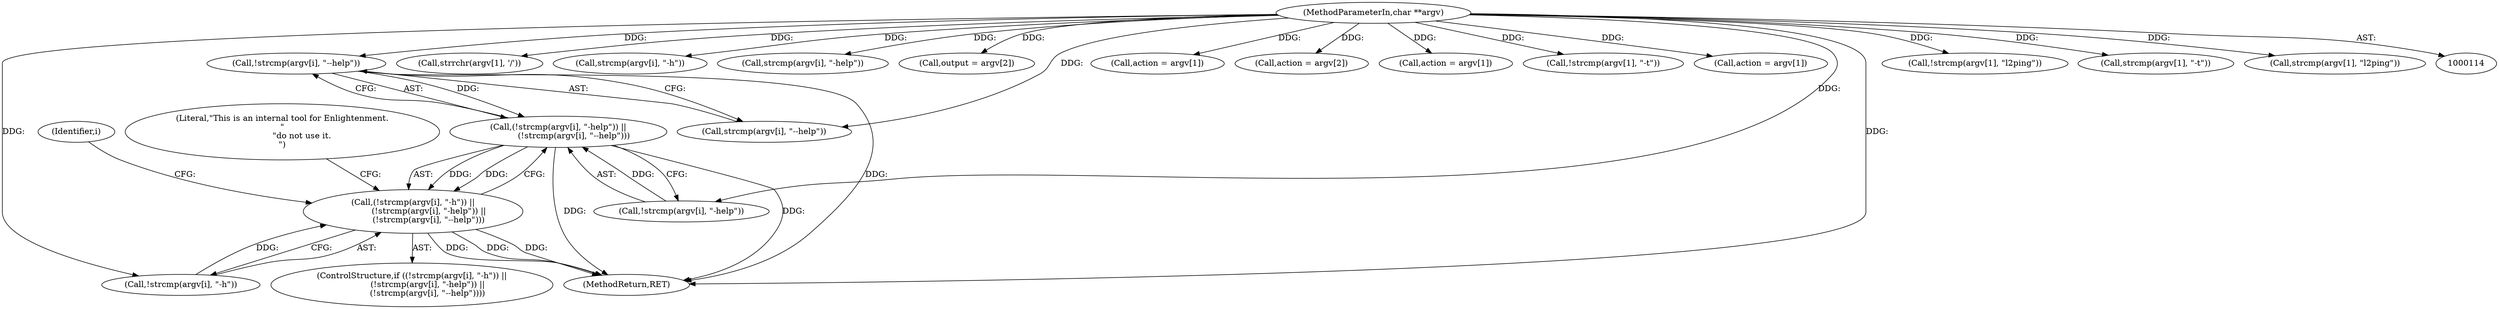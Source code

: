 digraph "0_enlightment_666df815cd86a50343859bce36c5cf968c5f38b0@API" {
"1000166" [label="(Call,!strcmp(argv[i], \"--help\"))"];
"1000116" [label="(MethodParameterIn,char **argv)"];
"1000159" [label="(Call,(!strcmp(argv[i], \"-help\")) ||\n            (!strcmp(argv[i], \"--help\")))"];
"1000152" [label="(Call,(!strcmp(argv[i], \"-h\")) ||\n            (!strcmp(argv[i], \"-help\")) ||\n            (!strcmp(argv[i], \"--help\")))"];
"1000226" [label="(Call,strrchr(argv[1], '/'))"];
"1000154" [label="(Call,strcmp(argv[i], \"-h\"))"];
"1000153" [label="(Call,!strcmp(argv[i], \"-h\"))"];
"1000161" [label="(Call,strcmp(argv[i], \"-help\"))"];
"1000151" [label="(ControlStructure,if ((!strcmp(argv[i], \"-h\")) ||\n            (!strcmp(argv[i], \"-help\")) ||\n            (!strcmp(argv[i], \"--help\"))))"];
"1000216" [label="(Call,output = argv[2])"];
"1000160" [label="(Call,!strcmp(argv[i], \"-help\"))"];
"1000174" [label="(Literal,\"This is an internal tool for Enlightenment.\n\"\n               \"do not use it.\n\")"];
"1000274" [label="(Call,action = argv[1])"];
"1000197" [label="(Call,action = argv[2])"];
"1000211" [label="(Call,action = argv[1])"];
"1000149" [label="(Identifier,i)"];
"1000187" [label="(Call,!strcmp(argv[1], \"-t\"))"];
"1000152" [label="(Call,(!strcmp(argv[i], \"-h\")) ||\n            (!strcmp(argv[i], \"-help\")) ||\n            (!strcmp(argv[i], \"--help\")))"];
"1000263" [label="(Call,action = argv[1])"];
"1000730" [label="(MethodReturn,RET)"];
"1000116" [label="(MethodParameterIn,char **argv)"];
"1000167" [label="(Call,strcmp(argv[i], \"--help\"))"];
"1000204" [label="(Call,!strcmp(argv[1], \"l2ping\"))"];
"1000188" [label="(Call,strcmp(argv[1], \"-t\"))"];
"1000159" [label="(Call,(!strcmp(argv[i], \"-help\")) ||\n            (!strcmp(argv[i], \"--help\")))"];
"1000166" [label="(Call,!strcmp(argv[i], \"--help\"))"];
"1000205" [label="(Call,strcmp(argv[1], \"l2ping\"))"];
"1000166" -> "1000159"  [label="AST: "];
"1000166" -> "1000167"  [label="CFG: "];
"1000167" -> "1000166"  [label="AST: "];
"1000159" -> "1000166"  [label="CFG: "];
"1000166" -> "1000730"  [label="DDG: "];
"1000166" -> "1000159"  [label="DDG: "];
"1000116" -> "1000166"  [label="DDG: "];
"1000116" -> "1000114"  [label="AST: "];
"1000116" -> "1000730"  [label="DDG: "];
"1000116" -> "1000153"  [label="DDG: "];
"1000116" -> "1000154"  [label="DDG: "];
"1000116" -> "1000160"  [label="DDG: "];
"1000116" -> "1000161"  [label="DDG: "];
"1000116" -> "1000167"  [label="DDG: "];
"1000116" -> "1000187"  [label="DDG: "];
"1000116" -> "1000188"  [label="DDG: "];
"1000116" -> "1000197"  [label="DDG: "];
"1000116" -> "1000204"  [label="DDG: "];
"1000116" -> "1000205"  [label="DDG: "];
"1000116" -> "1000211"  [label="DDG: "];
"1000116" -> "1000216"  [label="DDG: "];
"1000116" -> "1000226"  [label="DDG: "];
"1000116" -> "1000263"  [label="DDG: "];
"1000116" -> "1000274"  [label="DDG: "];
"1000159" -> "1000152"  [label="AST: "];
"1000159" -> "1000160"  [label="CFG: "];
"1000160" -> "1000159"  [label="AST: "];
"1000152" -> "1000159"  [label="CFG: "];
"1000159" -> "1000730"  [label="DDG: "];
"1000159" -> "1000730"  [label="DDG: "];
"1000159" -> "1000152"  [label="DDG: "];
"1000159" -> "1000152"  [label="DDG: "];
"1000160" -> "1000159"  [label="DDG: "];
"1000152" -> "1000151"  [label="AST: "];
"1000152" -> "1000153"  [label="CFG: "];
"1000153" -> "1000152"  [label="AST: "];
"1000174" -> "1000152"  [label="CFG: "];
"1000149" -> "1000152"  [label="CFG: "];
"1000152" -> "1000730"  [label="DDG: "];
"1000152" -> "1000730"  [label="DDG: "];
"1000152" -> "1000730"  [label="DDG: "];
"1000153" -> "1000152"  [label="DDG: "];
}
